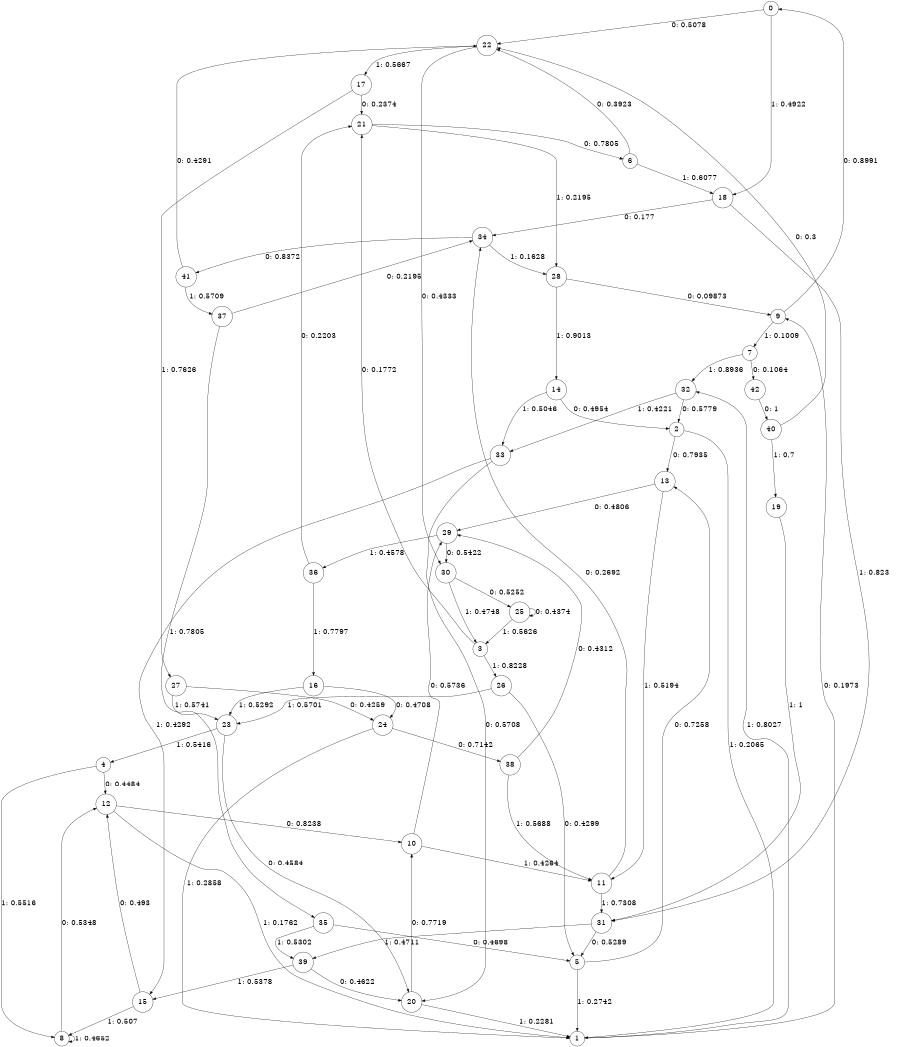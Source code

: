 digraph "ch24randomL9" {
size = "6,8.5";
ratio = "fill";
node [shape = circle];
node [fontsize = 24];
edge [fontsize = 24];
0 -> 22 [label = "0: 0.5078   "];
0 -> 18 [label = "1: 0.4922   "];
1 -> 9 [label = "0: 0.1973   "];
1 -> 32 [label = "1: 0.8027   "];
2 -> 13 [label = "0: 0.7935   "];
2 -> 1 [label = "1: 0.2065   "];
3 -> 21 [label = "0: 0.1772   "];
3 -> 26 [label = "1: 0.8228   "];
4 -> 12 [label = "0: 0.4484   "];
4 -> 8 [label = "1: 0.5516   "];
5 -> 13 [label = "0: 0.7258   "];
5 -> 1 [label = "1: 0.2742   "];
6 -> 22 [label = "0: 0.3923   "];
6 -> 18 [label = "1: 0.6077   "];
7 -> 42 [label = "0: 0.1064   "];
7 -> 32 [label = "1: 0.8936   "];
8 -> 12 [label = "0: 0.5348   "];
8 -> 8 [label = "1: 0.4652   "];
9 -> 0 [label = "0: 0.8991   "];
9 -> 7 [label = "1: 0.1009   "];
10 -> 29 [label = "0: 0.5736   "];
10 -> 11 [label = "1: 0.4264   "];
11 -> 34 [label = "0: 0.2692   "];
11 -> 31 [label = "1: 0.7308   "];
12 -> 10 [label = "0: 0.8238   "];
12 -> 1 [label = "1: 0.1762   "];
13 -> 29 [label = "0: 0.4806   "];
13 -> 11 [label = "1: 0.5194   "];
14 -> 2 [label = "0: 0.4954   "];
14 -> 33 [label = "1: 0.5046   "];
15 -> 12 [label = "0: 0.493    "];
15 -> 8 [label = "1: 0.507    "];
16 -> 24 [label = "0: 0.4708   "];
16 -> 23 [label = "1: 0.5292   "];
17 -> 21 [label = "0: 0.2374   "];
17 -> 27 [label = "1: 0.7626   "];
18 -> 34 [label = "0: 0.177    "];
18 -> 31 [label = "1: 0.823    "];
19 -> 31 [label = "1: 1        "];
20 -> 10 [label = "0: 0.7719   "];
20 -> 1 [label = "1: 0.2281   "];
21 -> 6 [label = "0: 0.7805   "];
21 -> 28 [label = "1: 0.2195   "];
22 -> 30 [label = "0: 0.4333   "];
22 -> 17 [label = "1: 0.5667   "];
23 -> 20 [label = "0: 0.4584   "];
23 -> 4 [label = "1: 0.5416   "];
24 -> 38 [label = "0: 0.7142   "];
24 -> 1 [label = "1: 0.2858   "];
25 -> 25 [label = "0: 0.4374   "];
25 -> 3 [label = "1: 0.5626   "];
26 -> 5 [label = "0: 0.4299   "];
26 -> 23 [label = "1: 0.5701   "];
27 -> 24 [label = "0: 0.4259   "];
27 -> 23 [label = "1: 0.5741   "];
28 -> 9 [label = "0: 0.09873  "];
28 -> 14 [label = "1: 0.9013   "];
29 -> 30 [label = "0: 0.5422   "];
29 -> 36 [label = "1: 0.4578   "];
30 -> 25 [label = "0: 0.5252   "];
30 -> 3 [label = "1: 0.4748   "];
31 -> 5 [label = "0: 0.5289   "];
31 -> 39 [label = "1: 0.4711   "];
32 -> 2 [label = "0: 0.5779   "];
32 -> 33 [label = "1: 0.4221   "];
33 -> 20 [label = "0: 0.5708   "];
33 -> 15 [label = "1: 0.4292   "];
34 -> 41 [label = "0: 0.8372   "];
34 -> 28 [label = "1: 0.1628   "];
35 -> 5 [label = "0: 0.4698   "];
35 -> 39 [label = "1: 0.5302   "];
36 -> 21 [label = "0: 0.2203   "];
36 -> 16 [label = "1: 0.7797   "];
37 -> 34 [label = "0: 0.2195   "];
37 -> 35 [label = "1: 0.7805   "];
38 -> 29 [label = "0: 0.4312   "];
38 -> 11 [label = "1: 0.5688   "];
39 -> 20 [label = "0: 0.4622   "];
39 -> 15 [label = "1: 0.5378   "];
40 -> 22 [label = "0: 0.3      "];
40 -> 19 [label = "1: 0.7      "];
41 -> 22 [label = "0: 0.4291   "];
41 -> 37 [label = "1: 0.5709   "];
42 -> 40 [label = "0: 1        "];
}